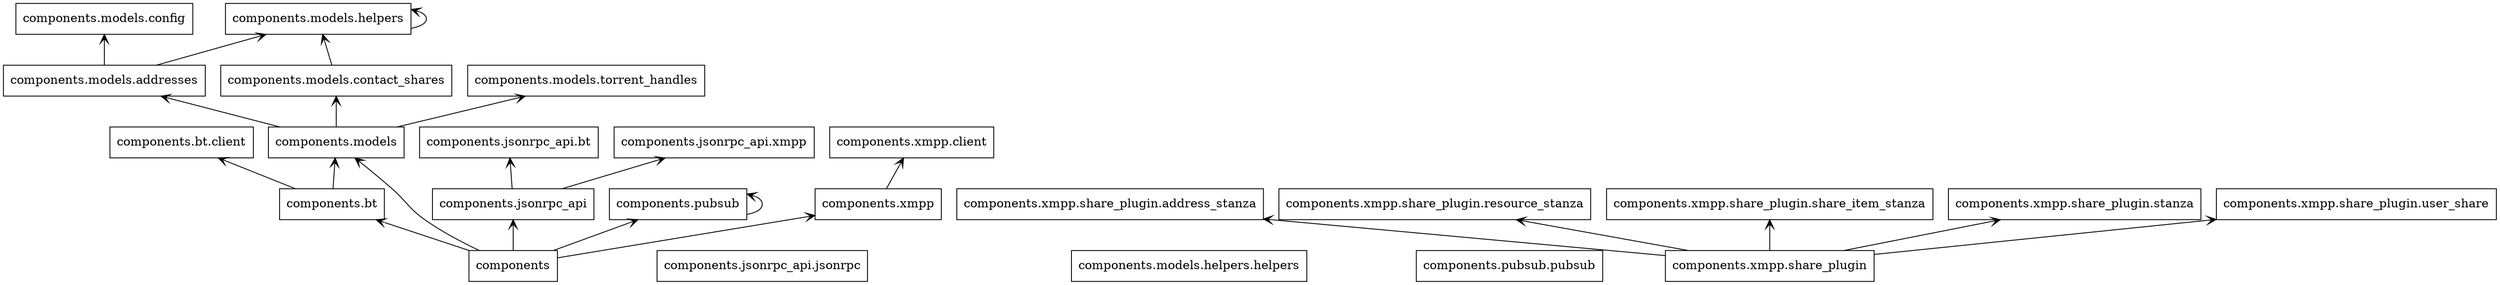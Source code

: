 digraph "packages_bitween_small" {
charset="utf-8"
rankdir=BT
"0" [label="components", shape="box"];
"1" [label="components.bt", shape="box"];
"2" [label="components.bt.client", shape="box"];
"3" [label="components.jsonrpc_api", shape="box"];
"4" [label="components.jsonrpc_api.bt", shape="box"];
"5" [label="components.jsonrpc_api.jsonrpc", shape="box"];
"6" [label="components.jsonrpc_api.xmpp", shape="box"];
"7" [label="components.models", shape="box"];
"8" [label="components.models.addresses", shape="box"];
"9" [label="components.models.config", shape="box"];
"10" [label="components.models.contact_shares", shape="box"];
"11" [label="components.models.helpers", shape="box"];
"12" [label="components.models.helpers.helpers", shape="box"];
"13" [label="components.models.torrent_handles", shape="box"];
"14" [label="components.pubsub", shape="box"];
"15" [label="components.pubsub.pubsub", shape="box"];
"16" [label="components.xmpp", shape="box"];
"17" [label="components.xmpp.client", shape="box"];
"18" [label="components.xmpp.share_plugin", shape="box"];
"19" [label="components.xmpp.share_plugin.address_stanza", shape="box"];
"20" [label="components.xmpp.share_plugin.resource_stanza", shape="box"];
"21" [label="components.xmpp.share_plugin.share_item_stanza", shape="box"];
"22" [label="components.xmpp.share_plugin.stanza", shape="box"];
"23" [label="components.xmpp.share_plugin.user_share", shape="box"];
"0" -> "1" [arrowhead="open", arrowtail="none"];
"0" -> "3" [arrowhead="open", arrowtail="none"];
"0" -> "7" [arrowhead="open", arrowtail="none"];
"0" -> "14" [arrowhead="open", arrowtail="none"];
"0" -> "16" [arrowhead="open", arrowtail="none"];
"1" -> "2" [arrowhead="open", arrowtail="none"];
"1" -> "7" [arrowhead="open", arrowtail="none"];
"3" -> "4" [arrowhead="open", arrowtail="none"];
"3" -> "6" [arrowhead="open", arrowtail="none"];
"7" -> "8" [arrowhead="open", arrowtail="none"];
"7" -> "10" [arrowhead="open", arrowtail="none"];
"7" -> "13" [arrowhead="open", arrowtail="none"];
"8" -> "9" [arrowhead="open", arrowtail="none"];
"8" -> "11" [arrowhead="open", arrowtail="none"];
"10" -> "11" [arrowhead="open", arrowtail="none"];
"11" -> "11" [arrowhead="open", arrowtail="none"];
"14" -> "14" [arrowhead="open", arrowtail="none"];
"16" -> "17" [arrowhead="open", arrowtail="none"];
"18" -> "19" [arrowhead="open", arrowtail="none"];
"18" -> "20" [arrowhead="open", arrowtail="none"];
"18" -> "21" [arrowhead="open", arrowtail="none"];
"18" -> "22" [arrowhead="open", arrowtail="none"];
"18" -> "23" [arrowhead="open", arrowtail="none"];
}
